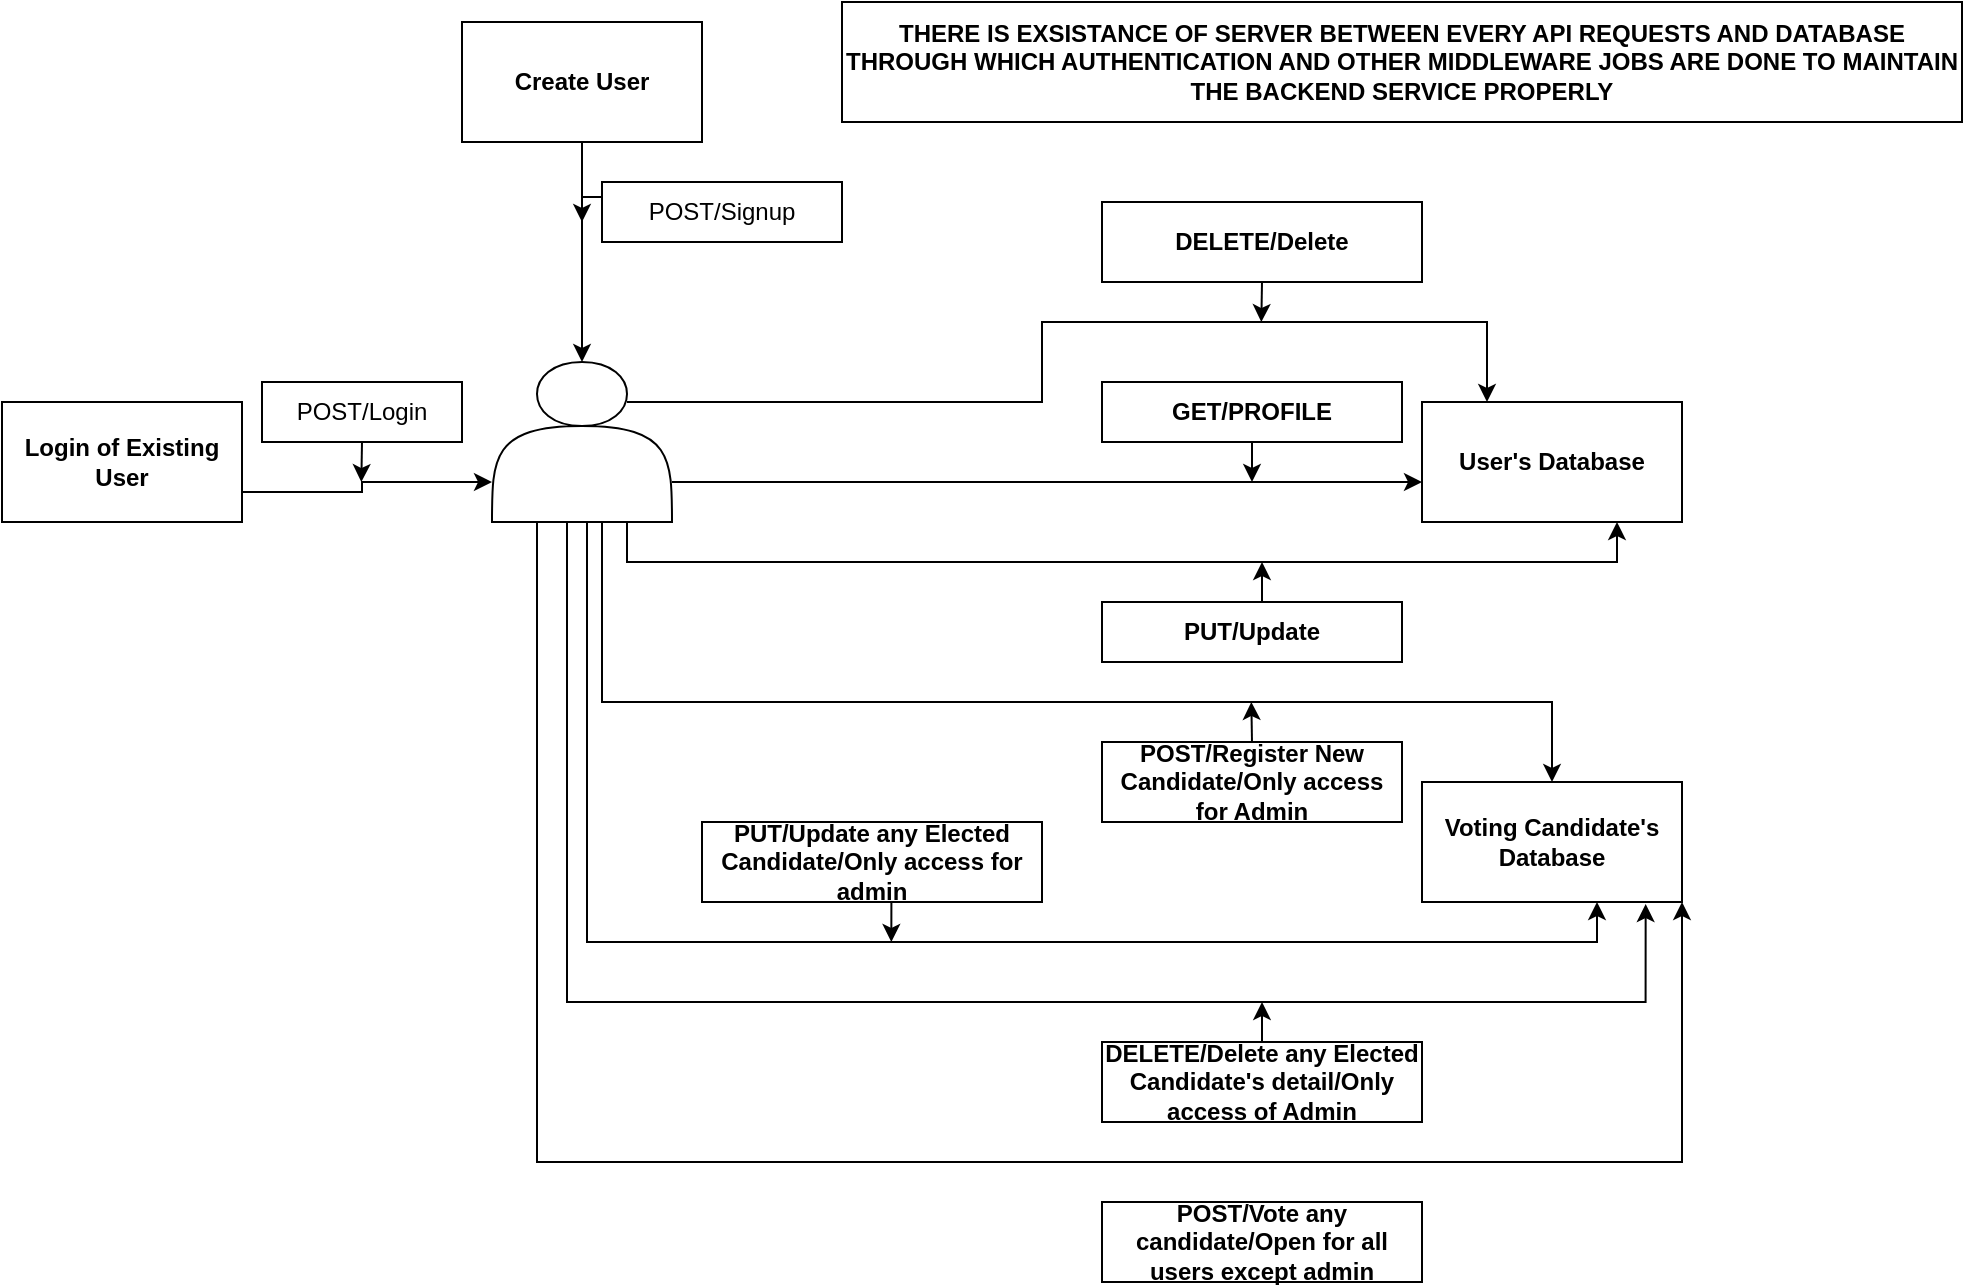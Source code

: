 <mxfile version="25.0.3">
  <diagram name="Page-1" id="Wh1WpaTJLGNhcIk0ObMR">
    <mxGraphModel dx="2117" dy="522" grid="1" gridSize="10" guides="1" tooltips="1" connect="1" arrows="1" fold="1" page="1" pageScale="1" pageWidth="827" pageHeight="1169" math="0" shadow="0">
      <root>
        <mxCell id="0" />
        <mxCell id="1" parent="0" />
        <mxCell id="U8cge1n6jvuiJpbnIPh0-3" style="edgeStyle=orthogonalEdgeStyle;rounded=0;orthogonalLoop=1;jettySize=auto;html=1;exitX=0.5;exitY=1;exitDx=0;exitDy=0;" edge="1" parent="1" source="U8cge1n6jvuiJpbnIPh0-1">
          <mxGeometry relative="1" as="geometry">
            <mxPoint x="260" y="180" as="targetPoint" />
          </mxGeometry>
        </mxCell>
        <mxCell id="U8cge1n6jvuiJpbnIPh0-1" value="Create User" style="rounded=0;whiteSpace=wrap;html=1;fontStyle=1;" vertex="1" parent="1">
          <mxGeometry x="200" y="10" width="120" height="60" as="geometry" />
        </mxCell>
        <mxCell id="U8cge1n6jvuiJpbnIPh0-19" style="edgeStyle=orthogonalEdgeStyle;rounded=0;orthogonalLoop=1;jettySize=auto;html=1;exitX=0.75;exitY=1;exitDx=0;exitDy=0;entryX=0.75;entryY=1;entryDx=0;entryDy=0;" edge="1" parent="1" source="U8cge1n6jvuiJpbnIPh0-4" target="U8cge1n6jvuiJpbnIPh0-12">
          <mxGeometry relative="1" as="geometry" />
        </mxCell>
        <mxCell id="U8cge1n6jvuiJpbnIPh0-27" style="edgeStyle=orthogonalEdgeStyle;rounded=0;orthogonalLoop=1;jettySize=auto;html=1;exitX=0.75;exitY=0.25;exitDx=0;exitDy=0;exitPerimeter=0;entryX=0.25;entryY=0;entryDx=0;entryDy=0;" edge="1" parent="1" source="U8cge1n6jvuiJpbnIPh0-4" target="U8cge1n6jvuiJpbnIPh0-12">
          <mxGeometry relative="1" as="geometry">
            <Array as="points">
              <mxPoint x="490" y="200" />
              <mxPoint x="490" y="160" />
              <mxPoint x="713" y="160" />
            </Array>
          </mxGeometry>
        </mxCell>
        <mxCell id="U8cge1n6jvuiJpbnIPh0-37" style="edgeStyle=orthogonalEdgeStyle;rounded=0;orthogonalLoop=1;jettySize=auto;html=1;exitX=0.5;exitY=1;exitDx=0;exitDy=0;" edge="1" parent="1" source="U8cge1n6jvuiJpbnIPh0-4" target="U8cge1n6jvuiJpbnIPh0-35">
          <mxGeometry relative="1" as="geometry">
            <Array as="points">
              <mxPoint x="270" y="260" />
              <mxPoint x="270" y="350" />
              <mxPoint x="745" y="350" />
            </Array>
          </mxGeometry>
        </mxCell>
        <mxCell id="U8cge1n6jvuiJpbnIPh0-42" style="edgeStyle=orthogonalEdgeStyle;rounded=0;orthogonalLoop=1;jettySize=auto;html=1;exitX=0.25;exitY=1;exitDx=0;exitDy=0;entryX=0.5;entryY=1;entryDx=0;entryDy=0;" edge="1" parent="1">
          <mxGeometry relative="1" as="geometry">
            <mxPoint x="260.0" y="260" as="sourcePoint" />
            <mxPoint x="767.5" y="450" as="targetPoint" />
            <Array as="points">
              <mxPoint x="262.5" y="260" />
              <mxPoint x="262.5" y="470" />
              <mxPoint x="767.5" y="470" />
            </Array>
          </mxGeometry>
        </mxCell>
        <mxCell id="U8cge1n6jvuiJpbnIPh0-50" style="edgeStyle=orthogonalEdgeStyle;rounded=0;orthogonalLoop=1;jettySize=auto;html=1;exitX=0.25;exitY=1;exitDx=0;exitDy=0;entryX=1;entryY=1;entryDx=0;entryDy=0;" edge="1" parent="1" source="U8cge1n6jvuiJpbnIPh0-4" target="U8cge1n6jvuiJpbnIPh0-35">
          <mxGeometry relative="1" as="geometry">
            <Array as="points">
              <mxPoint x="237" y="580" />
              <mxPoint x="810" y="580" />
            </Array>
          </mxGeometry>
        </mxCell>
        <mxCell id="U8cge1n6jvuiJpbnIPh0-4" value="" style="shape=actor;whiteSpace=wrap;html=1;" vertex="1" parent="1">
          <mxGeometry x="215" y="180" width="90" height="80" as="geometry" />
        </mxCell>
        <mxCell id="U8cge1n6jvuiJpbnIPh0-6" style="edgeStyle=orthogonalEdgeStyle;rounded=0;orthogonalLoop=1;jettySize=auto;html=1;exitX=0;exitY=0.25;exitDx=0;exitDy=0;" edge="1" parent="1" source="U8cge1n6jvuiJpbnIPh0-5">
          <mxGeometry relative="1" as="geometry">
            <mxPoint x="260" y="110" as="targetPoint" />
          </mxGeometry>
        </mxCell>
        <mxCell id="U8cge1n6jvuiJpbnIPh0-5" value="POST/Signup" style="whiteSpace=wrap;html=1;" vertex="1" parent="1">
          <mxGeometry x="270" y="90" width="120" height="30" as="geometry" />
        </mxCell>
        <mxCell id="U8cge1n6jvuiJpbnIPh0-9" style="edgeStyle=orthogonalEdgeStyle;rounded=0;orthogonalLoop=1;jettySize=auto;html=1;exitX=1;exitY=0.75;exitDx=0;exitDy=0;entryX=0;entryY=0.75;entryDx=0;entryDy=0;" edge="1" parent="1" source="U8cge1n6jvuiJpbnIPh0-7" target="U8cge1n6jvuiJpbnIPh0-4">
          <mxGeometry relative="1" as="geometry">
            <mxPoint x="200.0" y="245" as="targetPoint" />
            <Array as="points">
              <mxPoint x="150" y="245" />
              <mxPoint x="150" y="240" />
            </Array>
          </mxGeometry>
        </mxCell>
        <mxCell id="U8cge1n6jvuiJpbnIPh0-7" value="Login of Existing User" style="whiteSpace=wrap;html=1;fontStyle=1;" vertex="1" parent="1">
          <mxGeometry x="-30" y="200" width="120" height="60" as="geometry" />
        </mxCell>
        <mxCell id="U8cge1n6jvuiJpbnIPh0-11" style="edgeStyle=orthogonalEdgeStyle;rounded=0;orthogonalLoop=1;jettySize=auto;html=1;exitX=0.5;exitY=1;exitDx=0;exitDy=0;" edge="1" parent="1" source="U8cge1n6jvuiJpbnIPh0-10">
          <mxGeometry relative="1" as="geometry">
            <mxPoint x="149.667" y="240" as="targetPoint" />
          </mxGeometry>
        </mxCell>
        <mxCell id="U8cge1n6jvuiJpbnIPh0-10" value="POST/Login" style="whiteSpace=wrap;html=1;" vertex="1" parent="1">
          <mxGeometry x="100" y="190" width="100" height="30" as="geometry" />
        </mxCell>
        <mxCell id="U8cge1n6jvuiJpbnIPh0-12" value="User&#39;s Database" style="whiteSpace=wrap;html=1;fontStyle=1" vertex="1" parent="1">
          <mxGeometry x="680" y="200" width="130" height="60" as="geometry" />
        </mxCell>
        <mxCell id="U8cge1n6jvuiJpbnIPh0-14" style="edgeStyle=orthogonalEdgeStyle;rounded=0;orthogonalLoop=1;jettySize=auto;html=1;exitX=1;exitY=0.75;exitDx=0;exitDy=0;entryX=0;entryY=0.667;entryDx=0;entryDy=0;entryPerimeter=0;" edge="1" parent="1" source="U8cge1n6jvuiJpbnIPh0-4" target="U8cge1n6jvuiJpbnIPh0-12">
          <mxGeometry relative="1" as="geometry" />
        </mxCell>
        <mxCell id="U8cge1n6jvuiJpbnIPh0-17" style="edgeStyle=orthogonalEdgeStyle;rounded=0;orthogonalLoop=1;jettySize=auto;html=1;exitX=0.5;exitY=1;exitDx=0;exitDy=0;" edge="1" parent="1" source="U8cge1n6jvuiJpbnIPh0-15">
          <mxGeometry relative="1" as="geometry">
            <mxPoint x="594.667" y="240" as="targetPoint" />
            <Array as="points">
              <mxPoint x="595" y="240" />
            </Array>
          </mxGeometry>
        </mxCell>
        <mxCell id="U8cge1n6jvuiJpbnIPh0-15" value="GET/PROFILE" style="whiteSpace=wrap;html=1;fontStyle=1" vertex="1" parent="1">
          <mxGeometry x="520" y="190" width="150" height="30" as="geometry" />
        </mxCell>
        <mxCell id="U8cge1n6jvuiJpbnIPh0-23" style="edgeStyle=orthogonalEdgeStyle;rounded=0;orthogonalLoop=1;jettySize=auto;html=1;exitX=0.5;exitY=0;exitDx=0;exitDy=0;" edge="1" parent="1" source="U8cge1n6jvuiJpbnIPh0-20">
          <mxGeometry relative="1" as="geometry">
            <mxPoint x="600" y="280" as="targetPoint" />
          </mxGeometry>
        </mxCell>
        <mxCell id="U8cge1n6jvuiJpbnIPh0-20" value="&lt;b&gt;PUT/Update&lt;/b&gt;" style="whiteSpace=wrap;html=1;" vertex="1" parent="1">
          <mxGeometry x="520" y="300" width="150" height="30" as="geometry" />
        </mxCell>
        <mxCell id="U8cge1n6jvuiJpbnIPh0-29" style="edgeStyle=orthogonalEdgeStyle;rounded=0;orthogonalLoop=1;jettySize=auto;html=1;exitX=0.5;exitY=1;exitDx=0;exitDy=0;" edge="1" parent="1" source="U8cge1n6jvuiJpbnIPh0-28">
          <mxGeometry relative="1" as="geometry">
            <mxPoint x="599.667" y="160" as="targetPoint" />
          </mxGeometry>
        </mxCell>
        <mxCell id="U8cge1n6jvuiJpbnIPh0-28" value="&lt;b&gt;DELETE/Delete&lt;/b&gt;" style="whiteSpace=wrap;html=1;" vertex="1" parent="1">
          <mxGeometry x="520" y="100" width="160" height="40" as="geometry" />
        </mxCell>
        <mxCell id="U8cge1n6jvuiJpbnIPh0-35" value="&lt;b&gt;Voting Candidate&#39;s Database&lt;/b&gt;" style="whiteSpace=wrap;html=1;" vertex="1" parent="1">
          <mxGeometry x="680" y="390" width="130" height="60" as="geometry" />
        </mxCell>
        <mxCell id="U8cge1n6jvuiJpbnIPh0-39" style="edgeStyle=orthogonalEdgeStyle;rounded=0;orthogonalLoop=1;jettySize=auto;html=1;exitX=0.5;exitY=0;exitDx=0;exitDy=0;" edge="1" parent="1" source="U8cge1n6jvuiJpbnIPh0-38">
          <mxGeometry relative="1" as="geometry">
            <mxPoint x="594.667" y="350" as="targetPoint" />
          </mxGeometry>
        </mxCell>
        <mxCell id="U8cge1n6jvuiJpbnIPh0-38" value="POST/Register New Candidate/Only access for Admin" style="whiteSpace=wrap;html=1;fontStyle=1" vertex="1" parent="1">
          <mxGeometry x="520" y="370" width="150" height="40" as="geometry" />
        </mxCell>
        <mxCell id="U8cge1n6jvuiJpbnIPh0-44" style="edgeStyle=orthogonalEdgeStyle;rounded=0;orthogonalLoop=1;jettySize=auto;html=1;exitX=0.5;exitY=0;exitDx=0;exitDy=0;" edge="1" parent="1" source="U8cge1n6jvuiJpbnIPh0-43">
          <mxGeometry relative="1" as="geometry">
            <mxPoint x="414.667" y="470" as="targetPoint" />
          </mxGeometry>
        </mxCell>
        <mxCell id="U8cge1n6jvuiJpbnIPh0-43" value="PUT/Update any Elected Candidate/Only access for admin" style="whiteSpace=wrap;html=1;direction=west;fontStyle=1" vertex="1" parent="1">
          <mxGeometry x="320" y="410" width="170" height="40" as="geometry" />
        </mxCell>
        <mxCell id="U8cge1n6jvuiJpbnIPh0-45" style="edgeStyle=orthogonalEdgeStyle;rounded=0;orthogonalLoop=1;jettySize=auto;html=1;exitX=0.25;exitY=1;exitDx=0;exitDy=0;entryX=0.841;entryY=1.017;entryDx=0;entryDy=0;entryPerimeter=0;" edge="1" parent="1">
          <mxGeometry relative="1" as="geometry">
            <mxPoint x="240" y="260" as="sourcePoint" />
            <mxPoint x="791.83" y="451.02" as="targetPoint" />
            <Array as="points">
              <mxPoint x="252.5" y="260" />
              <mxPoint x="252.5" y="500" />
              <mxPoint x="791.5" y="500" />
            </Array>
          </mxGeometry>
        </mxCell>
        <mxCell id="U8cge1n6jvuiJpbnIPh0-47" style="edgeStyle=orthogonalEdgeStyle;rounded=0;orthogonalLoop=1;jettySize=auto;html=1;exitX=0.5;exitY=0;exitDx=0;exitDy=0;" edge="1" parent="1" source="U8cge1n6jvuiJpbnIPh0-46">
          <mxGeometry relative="1" as="geometry">
            <mxPoint x="600" y="500" as="targetPoint" />
          </mxGeometry>
        </mxCell>
        <mxCell id="U8cge1n6jvuiJpbnIPh0-46" value="&lt;b&gt;DELETE/Delete any Elected Candidate&#39;s detail/Only access of Admin&lt;/b&gt;" style="whiteSpace=wrap;html=1;" vertex="1" parent="1">
          <mxGeometry x="520" y="520" width="160" height="40" as="geometry" />
        </mxCell>
        <mxCell id="U8cge1n6jvuiJpbnIPh0-51" value="POST/Vote any candidate/Open for all users except admin" style="whiteSpace=wrap;html=1;fontStyle=1" vertex="1" parent="1">
          <mxGeometry x="520" y="600" width="160" height="40" as="geometry" />
        </mxCell>
        <mxCell id="U8cge1n6jvuiJpbnIPh0-52" value="THERE IS EXSISTANCE OF SERVER BETWEEN EVERY API REQUESTS AND DATABASE THROUGH WHICH AUTHENTICATION AND OTHER MIDDLEWARE JOBS ARE DONE TO MAINTAIN THE BACKEND SERVICE PROPERLY" style="whiteSpace=wrap;html=1;fontStyle=1" vertex="1" parent="1">
          <mxGeometry x="390" width="560" height="60" as="geometry" />
        </mxCell>
      </root>
    </mxGraphModel>
  </diagram>
</mxfile>
